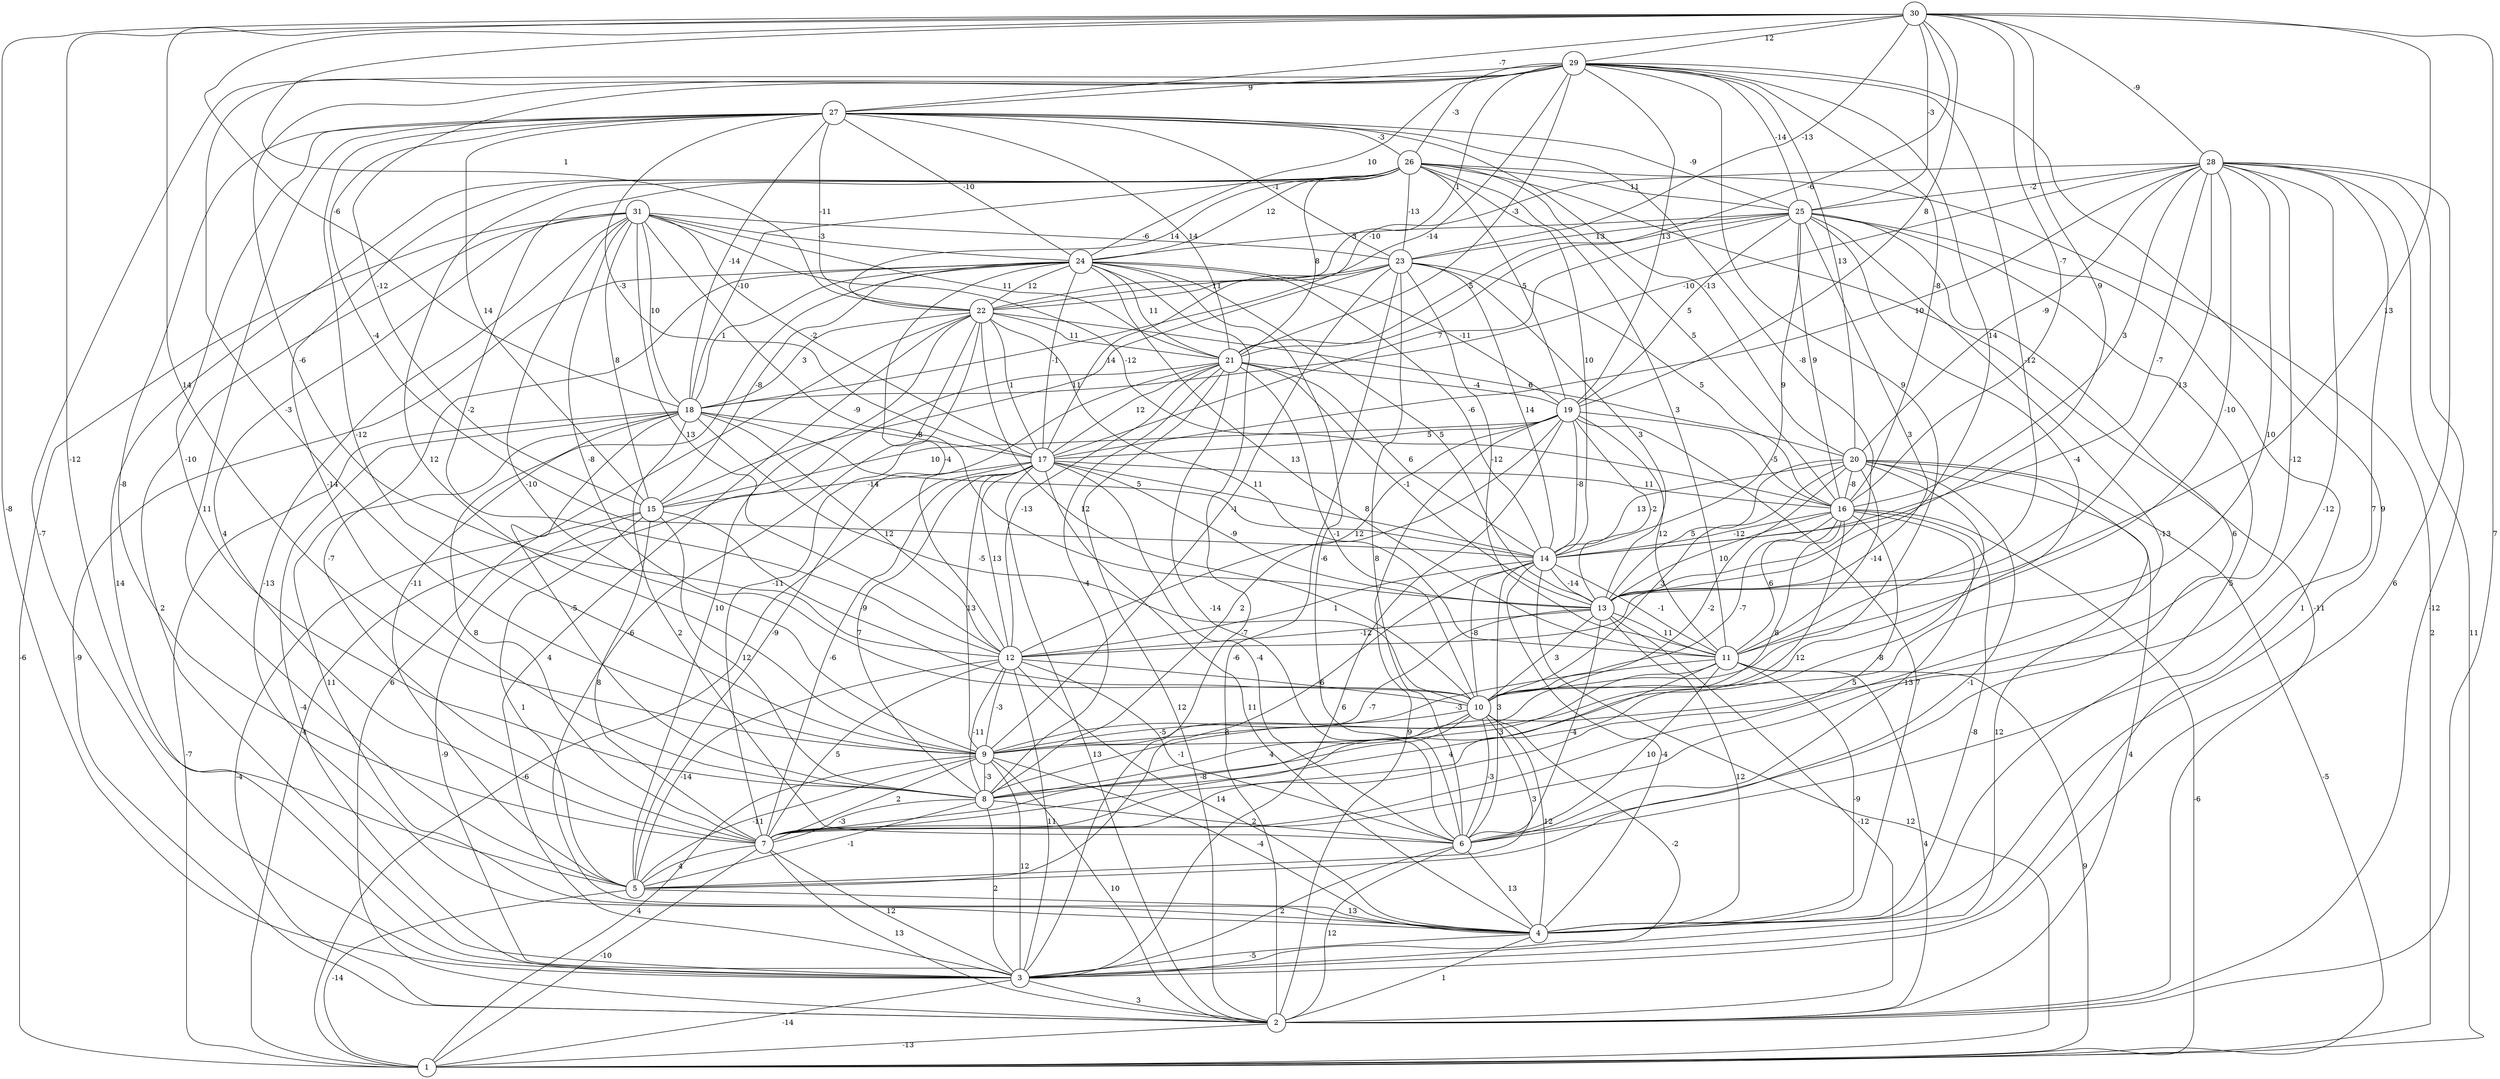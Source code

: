 graph { 
	 fontname="Helvetica,Arial,sans-serif" 
	 node [shape = circle]; 
	 31 -- 1 [label = "-6"];
	 31 -- 3 [label = "2"];
	 31 -- 4 [label = "-13"];
	 31 -- 7 [label = "4"];
	 31 -- 9 [label = "-10"];
	 31 -- 10 [label = "-8"];
	 31 -- 12 [label = "13"];
	 31 -- 13 [label = "-9"];
	 31 -- 15 [label = "8"];
	 31 -- 16 [label = "-12"];
	 31 -- 17 [label = "-2"];
	 31 -- 18 [label = "10"];
	 31 -- 21 [label = "11"];
	 31 -- 23 [label = "-6"];
	 31 -- 24 [label = "-3"];
	 30 -- 2 [label = "7"];
	 30 -- 3 [label = "-8"];
	 30 -- 5 [label = "-12"];
	 30 -- 9 [label = "14"];
	 30 -- 13 [label = "13"];
	 30 -- 14 [label = "9"];
	 30 -- 16 [label = "-7"];
	 30 -- 18 [label = "-6"];
	 30 -- 19 [label = "8"];
	 30 -- 21 [label = "-6"];
	 30 -- 22 [label = "1"];
	 30 -- 23 [label = "-13"];
	 30 -- 25 [label = "-3"];
	 30 -- 27 [label = "-7"];
	 30 -- 28 [label = "-9"];
	 30 -- 29 [label = "12"];
	 29 -- 3 [label = "-7"];
	 29 -- 4 [label = "9"];
	 29 -- 9 [label = "-3"];
	 29 -- 10 [label = "9"];
	 29 -- 11 [label = "-12"];
	 29 -- 12 [label = "-6"];
	 29 -- 13 [label = "14"];
	 29 -- 15 [label = "-12"];
	 29 -- 16 [label = "-8"];
	 29 -- 18 [label = "-14"];
	 29 -- 19 [label = "13"];
	 29 -- 20 [label = "13"];
	 29 -- 21 [label = "-3"];
	 29 -- 22 [label = "1"];
	 29 -- 24 [label = "10"];
	 29 -- 25 [label = "-14"];
	 29 -- 26 [label = "-3"];
	 29 -- 27 [label = "9"];
	 28 -- 1 [label = "11"];
	 28 -- 2 [label = "-12"];
	 28 -- 3 [label = "6"];
	 28 -- 6 [label = "7"];
	 28 -- 7 [label = "-12"];
	 28 -- 9 [label = "-12"];
	 28 -- 10 [label = "10"];
	 28 -- 11 [label = "-10"];
	 28 -- 13 [label = "13"];
	 28 -- 14 [label = "-7"];
	 28 -- 16 [label = "3"];
	 28 -- 17 [label = "10"];
	 28 -- 18 [label = "-10"];
	 28 -- 20 [label = "-9"];
	 28 -- 22 [label = "-10"];
	 28 -- 25 [label = "-2"];
	 27 -- 5 [label = "11"];
	 27 -- 7 [label = "-8"];
	 27 -- 8 [label = "-10"];
	 27 -- 9 [label = "-12"];
	 27 -- 13 [label = "-8"];
	 27 -- 14 [label = "-4"];
	 27 -- 15 [label = "14"];
	 27 -- 17 [label = "-3"];
	 27 -- 18 [label = "-14"];
	 27 -- 20 [label = "-13"];
	 27 -- 21 [label = "14"];
	 27 -- 22 [label = "-11"];
	 27 -- 23 [label = "-1"];
	 27 -- 24 [label = "-10"];
	 27 -- 25 [label = "-9"];
	 27 -- 26 [label = "-3"];
	 26 -- 1 [label = "2"];
	 26 -- 2 [label = "-11"];
	 26 -- 3 [label = "14"];
	 26 -- 8 [label = "-14"];
	 26 -- 9 [label = "12"];
	 26 -- 11 [label = "3"];
	 26 -- 12 [label = "-2"];
	 26 -- 14 [label = "10"];
	 26 -- 16 [label = "5"];
	 26 -- 18 [label = "-10"];
	 26 -- 19 [label = "5"];
	 26 -- 21 [label = "8"];
	 26 -- 22 [label = "14"];
	 26 -- 23 [label = "-13"];
	 26 -- 24 [label = "12"];
	 26 -- 25 [label = "11"];
	 25 -- 3 [label = "1"];
	 25 -- 4 [label = "5"];
	 25 -- 6 [label = "6"];
	 25 -- 7 [label = "-13"];
	 25 -- 10 [label = "-4"];
	 25 -- 12 [label = "3"];
	 25 -- 14 [label = "9"];
	 25 -- 16 [label = "9"];
	 25 -- 17 [label = "7"];
	 25 -- 19 [label = "5"];
	 25 -- 21 [label = "5"];
	 25 -- 23 [label = "13"];
	 25 -- 24 [label = "3"];
	 24 -- 2 [label = "-9"];
	 24 -- 3 [label = "-7"];
	 24 -- 5 [label = "-11"];
	 24 -- 6 [label = "-6"];
	 24 -- 7 [label = "-7"];
	 24 -- 11 [label = "13"];
	 24 -- 12 [label = "-4"];
	 24 -- 13 [label = "5"];
	 24 -- 14 [label = "-6"];
	 24 -- 15 [label = "-8"];
	 24 -- 17 [label = "-1"];
	 24 -- 18 [label = "1"];
	 24 -- 19 [label = "-11"];
	 24 -- 21 [label = "11"];
	 24 -- 22 [label = "12"];
	 23 -- 2 [label = "-6"];
	 23 -- 6 [label = "8"];
	 23 -- 9 [label = "-1"];
	 23 -- 11 [label = "-12"];
	 23 -- 13 [label = "3"];
	 23 -- 14 [label = "14"];
	 23 -- 15 [label = "11"];
	 23 -- 16 [label = "5"];
	 23 -- 17 [label = "14"];
	 23 -- 22 [label = "11"];
	 22 -- 2 [label = "6"];
	 22 -- 3 [label = "4"];
	 22 -- 4 [label = "-6"];
	 22 -- 5 [label = "10"];
	 22 -- 7 [label = "-11"];
	 22 -- 10 [label = "12"];
	 22 -- 11 [label = "11"];
	 22 -- 17 [label = "1"];
	 22 -- 18 [label = "3"];
	 22 -- 20 [label = "6"];
	 22 -- 21 [label = "11"];
	 21 -- 1 [label = "4"];
	 21 -- 2 [label = "12"];
	 21 -- 5 [label = "-9"];
	 21 -- 6 [label = "-14"];
	 21 -- 8 [label = "-4"];
	 21 -- 10 [label = "-1"];
	 21 -- 12 [label = "-13"];
	 21 -- 13 [label = "-1"];
	 21 -- 14 [label = "6"];
	 21 -- 17 [label = "12"];
	 21 -- 19 [label = "-4"];
	 20 -- 1 [label = "-5"];
	 20 -- 2 [label = "4"];
	 20 -- 3 [label = "12"];
	 20 -- 5 [label = "-1"];
	 20 -- 7 [label = "-8"];
	 20 -- 9 [label = "-2"];
	 20 -- 10 [label = "3"];
	 20 -- 11 [label = "-14"];
	 20 -- 13 [label = "5"];
	 20 -- 14 [label = "13"];
	 20 -- 16 [label = "-8"];
	 19 -- 2 [label = "9"];
	 19 -- 3 [label = "6"];
	 19 -- 4 [label = "7"];
	 19 -- 8 [label = "2"];
	 19 -- 11 [label = "12"];
	 19 -- 12 [label = "12"];
	 19 -- 13 [label = "-2"];
	 19 -- 14 [label = "-8"];
	 19 -- 15 [label = "10"];
	 19 -- 16 [label = "-5"];
	 19 -- 17 [label = "5"];
	 18 -- 1 [label = "-7"];
	 18 -- 3 [label = "-4"];
	 18 -- 4 [label = "11"];
	 18 -- 6 [label = "2"];
	 18 -- 7 [label = "8"];
	 18 -- 8 [label = "-5"];
	 18 -- 10 [label = "-5"];
	 18 -- 12 [label = "12"];
	 18 -- 14 [label = "5"];
	 18 -- 17 [label = "-8"];
	 17 -- 1 [label = "-6"];
	 17 -- 2 [label = "13"];
	 17 -- 4 [label = "11"];
	 17 -- 6 [label = "-4"];
	 17 -- 7 [label = "-6"];
	 17 -- 8 [label = "7"];
	 17 -- 9 [label = "13"];
	 17 -- 12 [label = "13"];
	 17 -- 13 [label = "-9"];
	 17 -- 14 [label = "8"];
	 17 -- 15 [label = "-14"];
	 17 -- 16 [label = "11"];
	 16 -- 1 [label = "-6"];
	 16 -- 4 [label = "-8"];
	 16 -- 6 [label = "13"];
	 16 -- 7 [label = "5"];
	 16 -- 8 [label = "12"];
	 16 -- 9 [label = "8"];
	 16 -- 10 [label = "-7"];
	 16 -- 11 [label = "6"];
	 16 -- 13 [label = "10"];
	 16 -- 14 [label = "-12"];
	 15 -- 2 [label = "-4"];
	 15 -- 3 [label = "-9"];
	 15 -- 5 [label = "1"];
	 15 -- 7 [label = "8"];
	 15 -- 8 [label = "12"];
	 15 -- 10 [label = "-9"];
	 14 -- 1 [label = "12"];
	 14 -- 4 [label = "-4"];
	 14 -- 5 [label = "8"];
	 14 -- 6 [label = "3"];
	 14 -- 10 [label = "-8"];
	 14 -- 11 [label = "-1"];
	 14 -- 12 [label = "1"];
	 14 -- 13 [label = "-14"];
	 13 -- 2 [label = "-12"];
	 13 -- 4 [label = "12"];
	 13 -- 6 [label = "-4"];
	 13 -- 8 [label = "-7"];
	 13 -- 10 [label = "3"];
	 13 -- 11 [label = "11"];
	 13 -- 12 [label = "-12"];
	 12 -- 3 [label = "11"];
	 12 -- 4 [label = "14"];
	 12 -- 5 [label = "-14"];
	 12 -- 6 [label = "-1"];
	 12 -- 7 [label = "5"];
	 12 -- 8 [label = "-11"];
	 12 -- 9 [label = "-3"];
	 12 -- 10 [label = "-6"];
	 11 -- 1 [label = "9"];
	 11 -- 2 [label = "4"];
	 11 -- 4 [label = "-9"];
	 11 -- 6 [label = "10"];
	 11 -- 7 [label = "4"];
	 11 -- 8 [label = "3"];
	 11 -- 9 [label = "-3"];
	 10 -- 3 [label = "-2"];
	 10 -- 4 [label = "12"];
	 10 -- 5 [label = "3"];
	 10 -- 6 [label = "-3"];
	 10 -- 7 [label = "-8"];
	 10 -- 8 [label = "4"];
	 10 -- 9 [label = "-5"];
	 9 -- 1 [label = "4"];
	 9 -- 2 [label = "10"];
	 9 -- 3 [label = "12"];
	 9 -- 4 [label = "-4"];
	 9 -- 5 [label = "-11"];
	 9 -- 7 [label = "2"];
	 9 -- 8 [label = "-3"];
	 8 -- 3 [label = "2"];
	 8 -- 5 [label = "-1"];
	 8 -- 6 [label = "2"];
	 8 -- 7 [label = "-3"];
	 7 -- 1 [label = "-10"];
	 7 -- 2 [label = "13"];
	 7 -- 3 [label = "12"];
	 7 -- 5 [label = "4"];
	 6 -- 2 [label = "12"];
	 6 -- 3 [label = "2"];
	 6 -- 4 [label = "13"];
	 5 -- 1 [label = "-14"];
	 5 -- 4 [label = "13"];
	 4 -- 2 [label = "1"];
	 4 -- 3 [label = "-5"];
	 3 -- 1 [label = "-14"];
	 3 -- 2 [label = "3"];
	 2 -- 1 [label = "-13"];
	 1;
	 2;
	 3;
	 4;
	 5;
	 6;
	 7;
	 8;
	 9;
	 10;
	 11;
	 12;
	 13;
	 14;
	 15;
	 16;
	 17;
	 18;
	 19;
	 20;
	 21;
	 22;
	 23;
	 24;
	 25;
	 26;
	 27;
	 28;
	 29;
	 30;
	 31;
}
